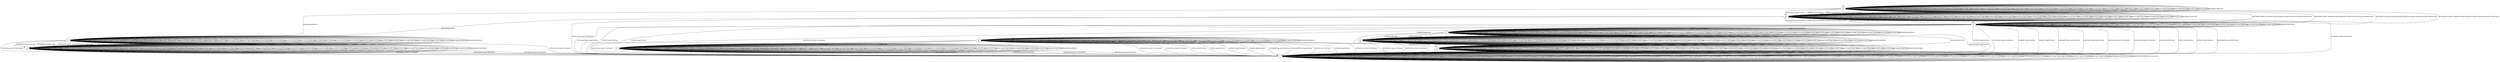 digraph "../results/quiclyModels/quicly-PSK-0/learnedModel" {
s0 [label=s0];
s1 [label=s1];
s2 [label=s2];
s3 [label=s3];
s4 [label=s4];
s5 [label=s5];
s6 [label=s6];
s7 [label=s7];
s8 [label=s8];
s9 [label=s9];
s10 [label=s10];
s0 -> s3  [label="initPing_short/PingACK "];
s0 -> s3  [label="initPing_long/PingACK "];
s0 -> s3  [label="initConClose_short/<ConAct> "];
s0 -> s3  [label="initConClose_long/<ConAct> "];
s0 -> s2  [label="initCltHello-vldACK_short/initSvrHello,hndEncExt,hndFin,NewSessionTicket,VldNewConID "];
s0 -> s2  [label="initCltHello-vldACK_long/initSvrHello,hndEncExt,hndFin,NewSessionTicket,VldNewConID "];
s0 -> s2  [label="initCltHello-invldACK_short/initSvrHello,hndEncExt,hndFin,NewSessionTicket,VldNewConID "];
s0 -> s2  [label="initCltHello-invldACK_long/initSvrHello,hndEncExt,hndFin,NewSessionTicket,VldNewConID "];
s0 -> s0  [label="initNoFr_short/ "];
s0 -> s0  [label="initNoFr_long/ "];
s0 -> s0  [label="initUnxpFrType_short/ "];
s0 -> s0  [label="initUnxpFrType_long/ "];
s0 -> s0  [label="hndPing_short/ "];
s0 -> s0  [label="hndPing_long/ "];
s0 -> s0  [label="hndFin_short/ "];
s0 -> s0  [label="hndFin_long/ "];
s0 -> s0  [label="hndConClose_short/ "];
s0 -> s0  [label="hndConClose_long/ "];
s0 -> s0  [label="hndNoFr_short/ "];
s0 -> s0  [label="hndNoFr_long/ "];
s0 -> s0  [label="hndUnxpFrType_short/ "];
s0 -> s0  [label="hndUnxpFrType_long/ "];
s0 -> s0  [label="VldNewConID_short/ "];
s0 -> s0  [label="VldNewConID_long/ "];
s0 -> s0  [label="InvldNewConID_short/ "];
s0 -> s0  [label="InvldNewConID_long/ "];
s0 -> s0  [label="0rttPing_short/ "];
s0 -> s0  [label="0rttPing_long/ "];
s0 -> s0  [label="0rttConClose_short/ "];
s0 -> s0  [label="0rttConClose_long/ "];
s0 -> s0  [label="0rttFin_short/ "];
s0 -> s0  [label="0rttFin_long/ "];
s0 -> s0  [label="0rttNoFr_short/ "];
s0 -> s0  [label="0rttNoFr_long/ "];
s0 -> s0  [label="0rttUnxpFrType_short/ "];
s0 -> s0  [label="0rttUnxpFrType_long/ "];
s0 -> s0  [label="0rttACK_short/ "];
s0 -> s0  [label="0rttACK_long/ "];
s0 -> s0  [label="[ChgDestConID-Ori]/ "];
s0 -> s1  [label="[RmPadFrmInitPkts]/ "];
s1 -> s1  [label="initPing_short/ "];
s1 -> s1  [label="initPing_long/ "];
s1 -> s7  [label="initConClose_short/<ConClosed> "];
s1 -> s7  [label="initConClose_long/<ConClosed> "];
s1 -> s6  [label="initCltHello-vldACK_short/ "];
s1 -> s6  [label="initCltHello-vldACK_long/ "];
s1 -> s6  [label="initCltHello-invldACK_short/ "];
s1 -> s6  [label="initCltHello-invldACK_long/ "];
s1 -> s1  [label="initNoFr_short/ "];
s1 -> s1  [label="initNoFr_long/ "];
s1 -> s1  [label="initUnxpFrType_short/ "];
s1 -> s1  [label="initUnxpFrType_long/ "];
s1 -> s1  [label="hndPing_short/ "];
s1 -> s1  [label="hndPing_long/ "];
s1 -> s1  [label="hndFin_short/ "];
s1 -> s1  [label="hndFin_long/ "];
s1 -> s1  [label="hndConClose_short/ "];
s1 -> s1  [label="hndConClose_long/ "];
s1 -> s1  [label="hndNoFr_short/ "];
s1 -> s1  [label="hndNoFr_long/ "];
s1 -> s1  [label="hndUnxpFrType_short/ "];
s1 -> s1  [label="hndUnxpFrType_long/ "];
s1 -> s1  [label="VldNewConID_short/ "];
s1 -> s1  [label="VldNewConID_long/ "];
s1 -> s1  [label="InvldNewConID_short/ "];
s1 -> s1  [label="InvldNewConID_long/ "];
s1 -> s1  [label="0rttPing_short/ "];
s1 -> s1  [label="0rttPing_long/ "];
s1 -> s1  [label="0rttConClose_short/ "];
s1 -> s1  [label="0rttConClose_long/ "];
s1 -> s1  [label="0rttFin_short/ "];
s1 -> s1  [label="0rttFin_long/ "];
s1 -> s1  [label="0rttNoFr_short/ "];
s1 -> s1  [label="0rttNoFr_long/ "];
s1 -> s1  [label="0rttUnxpFrType_short/ "];
s1 -> s1  [label="0rttUnxpFrType_long/ "];
s1 -> s1  [label="0rttACK_short/ "];
s1 -> s1  [label="0rttACK_long/ "];
s1 -> s1  [label="[ChgDestConID-Ori]/ "];
s1 -> s1  [label="[RmPadFrmInitPkts]/ "];
s2 -> s2  [label="initPing_short/ "];
s2 -> s2  [label="initPing_long/ "];
s2 -> s2  [label="initConClose_short/<ConAct> "];
s2 -> s2  [label="initConClose_long/<ConAct> "];
s2 -> s2  [label="initCltHello-vldACK_short/ "];
s2 -> s2  [label="initCltHello-vldACK_long/ "];
s2 -> s2  [label="initCltHello-invldACK_short/ "];
s2 -> s2  [label="initCltHello-invldACK_long/ "];
s2 -> s2  [label="initNoFr_short/ "];
s2 -> s2  [label="initNoFr_long/ "];
s2 -> s2  [label="initUnxpFrType_short/ "];
s2 -> s2  [label="initUnxpFrType_long/ "];
s2 -> s2  [label="hndPing_short/PingACK "];
s2 -> s2  [label="hndPing_long/PingACK "];
s2 -> s5  [label="hndFin_short/HndshkDone "];
s2 -> s5  [label="hndFin_long/HndshkDone "];
s2 -> s7  [label="hndConClose_short/<ConClosed> "];
s2 -> s7  [label="hndConClose_long/<ConClosed> "];
s2 -> s7  [label="hndNoFr_short/ConClose "];
s2 -> s7  [label="hndNoFr_long/ConClose "];
s2 -> s7  [label="hndUnxpFrType_short/ConClose "];
s2 -> s7  [label="hndUnxpFrType_long/ConClose "];
s2 -> s2  [label="VldNewConID_short/ "];
s2 -> s2  [label="VldNewConID_long/ "];
s2 -> s2  [label="InvldNewConID_short/ "];
s2 -> s2  [label="InvldNewConID_long/ "];
s2 -> s2  [label="0rttPing_short/PingACK "];
s2 -> s2  [label="0rttPing_long/PingACK "];
s2 -> s7  [label="0rttConClose_short/<ConClosed> "];
s2 -> s7  [label="0rttConClose_long/<ConClosed> "];
s2 -> s7  [label="0rttFin_short/ConClose "];
s2 -> s7  [label="0rttFin_long/ConClose "];
s2 -> s7  [label="0rttNoFr_short/ConClose "];
s2 -> s7  [label="0rttNoFr_long/ConClose "];
s2 -> s7  [label="0rttUnxpFrType_short/ConClose "];
s2 -> s7  [label="0rttUnxpFrType_long/ConClose "];
s2 -> s7  [label="0rttACK_short/ConClose "];
s2 -> s7  [label="0rttACK_long/ConClose "];
s2 -> s4  [label="[ChgDestConID-Ori]/ "];
s2 -> s2  [label="[RmPadFrmInitPkts]/ "];
s3 -> s3  [label="initPing_short/PingACK "];
s3 -> s3  [label="initPing_long/PingACK "];
s3 -> s7  [label="initConClose_short/<ConClosed> "];
s3 -> s7  [label="initConClose_long/<ConClosed> "];
s3 -> s2  [label="initCltHello-vldACK_short/initSvrHello,hndEncExt,hndFin,NewSessionTicket,VldNewConID "];
s3 -> s2  [label="initCltHello-vldACK_long/initSvrHello,hndEncExt,hndFin,NewSessionTicket,VldNewConID "];
s3 -> s2  [label="initCltHello-invldACK_short/initSvrHello,hndEncExt,hndFin,NewSessionTicket,VldNewConID "];
s3 -> s2  [label="initCltHello-invldACK_long/initSvrHello,hndEncExt,hndFin,NewSessionTicket,VldNewConID "];
s3 -> s3  [label="initNoFr_short/ "];
s3 -> s3  [label="initNoFr_long/ "];
s3 -> s3  [label="initUnxpFrType_short/ "];
s3 -> s3  [label="initUnxpFrType_long/ "];
s3 -> s3  [label="hndPing_short/ "];
s3 -> s3  [label="hndPing_long/ "];
s3 -> s3  [label="hndFin_short/ "];
s3 -> s3  [label="hndFin_long/ "];
s3 -> s3  [label="hndConClose_short/ "];
s3 -> s3  [label="hndConClose_long/ "];
s3 -> s3  [label="hndNoFr_short/ "];
s3 -> s3  [label="hndNoFr_long/ "];
s3 -> s3  [label="hndUnxpFrType_short/ "];
s3 -> s3  [label="hndUnxpFrType_long/ "];
s3 -> s3  [label="VldNewConID_short/ "];
s3 -> s3  [label="VldNewConID_long/ "];
s3 -> s3  [label="InvldNewConID_short/ "];
s3 -> s3  [label="InvldNewConID_long/ "];
s3 -> s3  [label="0rttPing_short/ "];
s3 -> s3  [label="0rttPing_long/ "];
s3 -> s3  [label="0rttConClose_short/ "];
s3 -> s3  [label="0rttConClose_long/ "];
s3 -> s3  [label="0rttFin_short/ "];
s3 -> s3  [label="0rttFin_long/ "];
s3 -> s3  [label="0rttNoFr_short/ "];
s3 -> s3  [label="0rttNoFr_long/ "];
s3 -> s3  [label="0rttUnxpFrType_short/ "];
s3 -> s3  [label="0rttUnxpFrType_long/ "];
s3 -> s3  [label="0rttACK_short/ "];
s3 -> s3  [label="0rttACK_long/ "];
s3 -> s3  [label="[ChgDestConID-Ori]/ "];
s3 -> s1  [label="[RmPadFrmInitPkts]/ "];
s4 -> s4  [label="initPing_short/ "];
s4 -> s4  [label="initPing_long/ "];
s4 -> s7  [label="initConClose_short/<ConClosed> "];
s4 -> s7  [label="initConClose_long/<ConClosed> "];
s4 -> s4  [label="initCltHello-vldACK_short/ "];
s4 -> s4  [label="initCltHello-vldACK_long/ "];
s4 -> s4  [label="initCltHello-invldACK_short/ "];
s4 -> s4  [label="initCltHello-invldACK_long/ "];
s4 -> s4  [label="initNoFr_short/ "];
s4 -> s4  [label="initNoFr_long/ "];
s4 -> s4  [label="initUnxpFrType_short/ "];
s4 -> s4  [label="initUnxpFrType_long/ "];
s4 -> s4  [label="hndPing_short/ "];
s4 -> s4  [label="hndPing_long/ "];
s4 -> s10  [label="hndFin_short/ "];
s4 -> s10  [label="hndFin_long/ "];
s4 -> s7  [label="hndConClose_short/<ConClosed> "];
s4 -> s7  [label="hndConClose_long/<ConClosed> "];
s4 -> s4  [label="hndNoFr_short/ "];
s4 -> s4  [label="hndNoFr_long/ "];
s4 -> s4  [label="hndUnxpFrType_short/ "];
s4 -> s4  [label="hndUnxpFrType_long/ "];
s4 -> s4  [label="VldNewConID_short/ "];
s4 -> s4  [label="VldNewConID_long/ "];
s4 -> s4  [label="InvldNewConID_short/ "];
s4 -> s4  [label="InvldNewConID_long/ "];
s4 -> s4  [label="0rttPing_short/PingACK "];
s4 -> s4  [label="0rttPing_long/PingACK "];
s4 -> s7  [label="0rttConClose_short/<ConClosed> "];
s4 -> s7  [label="0rttConClose_long/<ConClosed> "];
s4 -> s7  [label="0rttFin_short/ConClose "];
s4 -> s7  [label="0rttFin_long/ConClose "];
s4 -> s7  [label="0rttNoFr_short/ConClose "];
s4 -> s7  [label="0rttNoFr_long/ConClose "];
s4 -> s7  [label="0rttUnxpFrType_short/ConClose "];
s4 -> s7  [label="0rttUnxpFrType_long/ConClose "];
s4 -> s7  [label="0rttACK_short/ConClose "];
s4 -> s7  [label="0rttACK_long/ConClose "];
s4 -> s4  [label="[ChgDestConID-Ori]/ "];
s4 -> s4  [label="[RmPadFrmInitPkts]/ "];
s5 -> s5  [label="initPing_short/ "];
s5 -> s5  [label="initPing_long/ "];
s5 -> s5  [label="initConClose_short/<ConAct> "];
s5 -> s5  [label="initConClose_long/<ConAct> "];
s5 -> s5  [label="initCltHello-vldACK_short/ "];
s5 -> s5  [label="initCltHello-vldACK_long/ "];
s5 -> s5  [label="initCltHello-invldACK_short/ "];
s5 -> s5  [label="initCltHello-invldACK_long/ "];
s5 -> s5  [label="initNoFr_short/ "];
s5 -> s5  [label="initNoFr_long/ "];
s5 -> s5  [label="initUnxpFrType_short/ "];
s5 -> s5  [label="initUnxpFrType_long/ "];
s5 -> s5  [label="hndPing_short/ "];
s5 -> s5  [label="hndPing_long/ "];
s5 -> s5  [label="hndFin_short/ "];
s5 -> s5  [label="hndFin_long/ "];
s5 -> s5  [label="hndConClose_short/<ConAct> "];
s5 -> s5  [label="hndConClose_long/<ConAct> "];
s5 -> s5  [label="hndNoFr_short/ "];
s5 -> s5  [label="hndNoFr_long/ "];
s5 -> s5  [label="hndUnxpFrType_short/ "];
s5 -> s5  [label="hndUnxpFrType_long/ "];
s5 -> s9  [label="VldNewConID_short/ "];
s5 -> s9  [label="VldNewConID_long/ "];
s5 -> s7  [label="InvldNewConID_short/ConClose "];
s5 -> s7  [label="InvldNewConID_long/ConClose "];
s5 -> s5  [label="0rttPing_short/ "];
s5 -> s5  [label="0rttPing_long/ "];
s5 -> s5  [label="0rttConClose_short/ "];
s5 -> s5  [label="0rttConClose_long/ "];
s5 -> s5  [label="0rttFin_short/ "];
s5 -> s5  [label="0rttFin_long/ "];
s5 -> s5  [label="0rttNoFr_short/ "];
s5 -> s5  [label="0rttNoFr_long/ "];
s5 -> s5  [label="0rttUnxpFrType_short/ "];
s5 -> s5  [label="0rttUnxpFrType_long/ "];
s5 -> s5  [label="0rttACK_short/ "];
s5 -> s5  [label="0rttACK_long/ "];
s5 -> s8  [label="[ChgDestConID-Ori]/ "];
s5 -> s5  [label="[RmPadFrmInitPkts]/ "];
s6 -> s6  [label="initPing_short/ "];
s6 -> s6  [label="initPing_long/ "];
s6 -> s7  [label="initConClose_short/<ConClosed> "];
s6 -> s7  [label="initConClose_long/<ConClosed> "];
s6 -> s6  [label="initCltHello-vldACK_short/ "];
s6 -> s6  [label="initCltHello-vldACK_long/ "];
s6 -> s6  [label="initCltHello-invldACK_short/ "];
s6 -> s6  [label="initCltHello-invldACK_long/ "];
s6 -> s6  [label="initNoFr_short/ "];
s6 -> s6  [label="initNoFr_long/ "];
s6 -> s6  [label="initUnxpFrType_short/ "];
s6 -> s6  [label="initUnxpFrType_long/ "];
s6 -> s6  [label="hndPing_short/ "];
s6 -> s6  [label="hndPing_long/ "];
s6 -> s6  [label="hndFin_short/ "];
s6 -> s6  [label="hndFin_long/ "];
s6 -> s6  [label="hndConClose_short/ "];
s6 -> s6  [label="hndConClose_long/ "];
s6 -> s6  [label="hndNoFr_short/ "];
s6 -> s6  [label="hndNoFr_long/ "];
s6 -> s6  [label="hndUnxpFrType_short/ "];
s6 -> s6  [label="hndUnxpFrType_long/ "];
s6 -> s6  [label="VldNewConID_short/ "];
s6 -> s6  [label="VldNewConID_long/ "];
s6 -> s6  [label="InvldNewConID_short/ "];
s6 -> s6  [label="InvldNewConID_long/ "];
s6 -> s6  [label="0rttPing_short/ "];
s6 -> s6  [label="0rttPing_long/ "];
s6 -> s7  [label="0rttConClose_short/<ConClosed> "];
s6 -> s7  [label="0rttConClose_long/<ConClosed> "];
s6 -> s6  [label="0rttFin_short/ "];
s6 -> s6  [label="0rttFin_long/ "];
s6 -> s6  [label="0rttNoFr_short/ "];
s6 -> s6  [label="0rttNoFr_long/ "];
s6 -> s6  [label="0rttUnxpFrType_short/ "];
s6 -> s6  [label="0rttUnxpFrType_long/ "];
s6 -> s6  [label="0rttACK_short/ "];
s6 -> s6  [label="0rttACK_long/ "];
s6 -> s6  [label="[ChgDestConID-Ori]/ "];
s6 -> s6  [label="[RmPadFrmInitPkts]/ "];
s7 -> s7  [label="initPing_short/<ConClosed> "];
s7 -> s7  [label="initPing_long/<ConClosed> "];
s7 -> s7  [label="initConClose_short/<ConClosed> "];
s7 -> s7  [label="initConClose_long/<ConClosed> "];
s7 -> s7  [label="initCltHello-vldACK_short/<ConClosed> "];
s7 -> s7  [label="initCltHello-vldACK_long/<ConClosed> "];
s7 -> s7  [label="initCltHello-invldACK_short/<ConClosed> "];
s7 -> s7  [label="initCltHello-invldACK_long/<ConClosed> "];
s7 -> s7  [label="initNoFr_short/<ConClosed> "];
s7 -> s7  [label="initNoFr_long/<ConClosed> "];
s7 -> s7  [label="initUnxpFrType_short/<ConClosed> "];
s7 -> s7  [label="initUnxpFrType_long/<ConClosed> "];
s7 -> s7  [label="hndPing_short/<ConClosed> "];
s7 -> s7  [label="hndPing_long/<ConClosed> "];
s7 -> s7  [label="hndFin_short/<ConClosed> "];
s7 -> s7  [label="hndFin_long/<ConClosed> "];
s7 -> s7  [label="hndConClose_short/<ConClosed> "];
s7 -> s7  [label="hndConClose_long/<ConClosed> "];
s7 -> s7  [label="hndNoFr_short/<ConClosed> "];
s7 -> s7  [label="hndNoFr_long/<ConClosed> "];
s7 -> s7  [label="hndUnxpFrType_short/<ConClosed> "];
s7 -> s7  [label="hndUnxpFrType_long/<ConClosed> "];
s7 -> s7  [label="VldNewConID_short/<ConClosed> "];
s7 -> s7  [label="VldNewConID_long/<ConClosed> "];
s7 -> s7  [label="InvldNewConID_short/<ConClosed> "];
s7 -> s7  [label="InvldNewConID_long/<ConClosed> "];
s7 -> s7  [label="0rttPing_short/<ConClosed> "];
s7 -> s7  [label="0rttPing_long/<ConClosed> "];
s7 -> s7  [label="0rttConClose_short/<ConClosed> "];
s7 -> s7  [label="0rttConClose_long/<ConClosed> "];
s7 -> s7  [label="0rttFin_short/<ConClosed> "];
s7 -> s7  [label="0rttFin_long/<ConClosed> "];
s7 -> s7  [label="0rttNoFr_short/<ConClosed> "];
s7 -> s7  [label="0rttNoFr_long/<ConClosed> "];
s7 -> s7  [label="0rttUnxpFrType_short/<ConClosed> "];
s7 -> s7  [label="0rttUnxpFrType_long/<ConClosed> "];
s7 -> s7  [label="0rttACK_short/<ConClosed> "];
s7 -> s7  [label="0rttACK_long/<ConClosed> "];
s7 -> s7  [label="[ChgDestConID-Ori]/<ConClosed> "];
s7 -> s7  [label="[RmPadFrmInitPkts]/<ConClosed> "];
s8 -> s8  [label="initPing_short/ "];
s8 -> s8  [label="initPing_long/ "];
s8 -> s8  [label="initConClose_short/ "];
s8 -> s8  [label="initConClose_long/ "];
s8 -> s8  [label="initCltHello-vldACK_short/ "];
s8 -> s8  [label="initCltHello-vldACK_long/ "];
s8 -> s8  [label="initCltHello-invldACK_short/ "];
s8 -> s8  [label="initCltHello-invldACK_long/ "];
s8 -> s8  [label="initNoFr_short/ "];
s8 -> s8  [label="initNoFr_long/ "];
s8 -> s8  [label="initUnxpFrType_short/ "];
s8 -> s8  [label="initUnxpFrType_long/ "];
s8 -> s8  [label="hndPing_short/ "];
s8 -> s8  [label="hndPing_long/ "];
s8 -> s8  [label="hndFin_short/ "];
s8 -> s8  [label="hndFin_long/ "];
s8 -> s7  [label="hndConClose_short/<ConClosed> "];
s8 -> s7  [label="hndConClose_long/<ConClosed> "];
s8 -> s8  [label="hndNoFr_short/ "];
s8 -> s8  [label="hndNoFr_long/ "];
s8 -> s8  [label="hndUnxpFrType_short/ "];
s8 -> s8  [label="hndUnxpFrType_long/ "];
s8 -> s8  [label="VldNewConID_short/ "];
s8 -> s8  [label="VldNewConID_long/ "];
s8 -> s8  [label="InvldNewConID_short/ "];
s8 -> s8  [label="InvldNewConID_long/ "];
s8 -> s8  [label="0rttPing_short/ "];
s8 -> s8  [label="0rttPing_long/ "];
s8 -> s8  [label="0rttConClose_short/ "];
s8 -> s8  [label="0rttConClose_long/ "];
s8 -> s8  [label="0rttFin_short/ "];
s8 -> s8  [label="0rttFin_long/ "];
s8 -> s8  [label="0rttNoFr_short/ "];
s8 -> s8  [label="0rttNoFr_long/ "];
s8 -> s8  [label="0rttUnxpFrType_short/ "];
s8 -> s8  [label="0rttUnxpFrType_long/ "];
s8 -> s8  [label="0rttACK_short/ "];
s8 -> s8  [label="0rttACK_long/ "];
s8 -> s8  [label="[ChgDestConID-Ori]/ "];
s8 -> s8  [label="[RmPadFrmInitPkts]/ "];
s9 -> s9  [label="initPing_short/ "];
s9 -> s9  [label="initPing_long/ "];
s9 -> s9  [label="initConClose_short/<ConAct> "];
s9 -> s9  [label="initConClose_long/<ConAct> "];
s9 -> s9  [label="initCltHello-vldACK_short/ "];
s9 -> s9  [label="initCltHello-vldACK_long/ "];
s9 -> s9  [label="initCltHello-invldACK_short/ "];
s9 -> s9  [label="initCltHello-invldACK_long/ "];
s9 -> s9  [label="initNoFr_short/ "];
s9 -> s9  [label="initNoFr_long/ "];
s9 -> s9  [label="initUnxpFrType_short/ "];
s9 -> s9  [label="initUnxpFrType_long/ "];
s9 -> s9  [label="hndPing_short/ "];
s9 -> s9  [label="hndPing_long/ "];
s9 -> s9  [label="hndFin_short/ "];
s9 -> s9  [label="hndFin_long/ "];
s9 -> s9  [label="hndConClose_short/<ConAct> "];
s9 -> s9  [label="hndConClose_long/<ConAct> "];
s9 -> s9  [label="hndNoFr_short/ "];
s9 -> s9  [label="hndNoFr_long/ "];
s9 -> s9  [label="hndUnxpFrType_short/ "];
s9 -> s9  [label="hndUnxpFrType_long/ "];
s9 -> s9  [label="VldNewConID_short/ "];
s9 -> s9  [label="VldNewConID_long/ "];
s9 -> s9  [label="InvldNewConID_short/ "];
s9 -> s9  [label="InvldNewConID_long/ "];
s9 -> s9  [label="0rttPing_short/ "];
s9 -> s9  [label="0rttPing_long/ "];
s9 -> s9  [label="0rttConClose_short/ "];
s9 -> s9  [label="0rttConClose_long/ "];
s9 -> s9  [label="0rttFin_short/ "];
s9 -> s9  [label="0rttFin_long/ "];
s9 -> s9  [label="0rttNoFr_short/ "];
s9 -> s9  [label="0rttNoFr_long/ "];
s9 -> s9  [label="0rttUnxpFrType_short/ "];
s9 -> s9  [label="0rttUnxpFrType_long/ "];
s9 -> s9  [label="0rttACK_short/ "];
s9 -> s9  [label="0rttACK_long/ "];
s9 -> s8  [label="[ChgDestConID-Ori]/ "];
s9 -> s9  [label="[RmPadFrmInitPkts]/ "];
s10 -> s10  [label="initPing_short/ "];
s10 -> s10  [label="initPing_long/ "];
s10 -> s7  [label="initConClose_short/<ConClosed> "];
s10 -> s7  [label="initConClose_long/<ConClosed> "];
s10 -> s10  [label="initCltHello-vldACK_short/ "];
s10 -> s10  [label="initCltHello-vldACK_long/ "];
s10 -> s10  [label="initCltHello-invldACK_short/ "];
s10 -> s10  [label="initCltHello-invldACK_long/ "];
s10 -> s10  [label="initNoFr_short/ "];
s10 -> s10  [label="initNoFr_long/ "];
s10 -> s10  [label="initUnxpFrType_short/ "];
s10 -> s10  [label="initUnxpFrType_long/ "];
s10 -> s10  [label="hndPing_short/ "];
s10 -> s10  [label="hndPing_long/ "];
s10 -> s10  [label="hndFin_short/ "];
s10 -> s10  [label="hndFin_long/ "];
s10 -> s7  [label="hndConClose_short/<ConClosed> "];
s10 -> s7  [label="hndConClose_long/<ConClosed> "];
s10 -> s10  [label="hndNoFr_short/ "];
s10 -> s10  [label="hndNoFr_long/ "];
s10 -> s10  [label="hndUnxpFrType_short/ "];
s10 -> s10  [label="hndUnxpFrType_long/ "];
s10 -> s10  [label="VldNewConID_short/ "];
s10 -> s10  [label="VldNewConID_long/ "];
s10 -> s10  [label="InvldNewConID_short/ "];
s10 -> s10  [label="InvldNewConID_long/ "];
s10 -> s10  [label="0rttPing_short/ "];
s10 -> s10  [label="0rttPing_long/ "];
s10 -> s10  [label="0rttConClose_short/ "];
s10 -> s10  [label="0rttConClose_long/ "];
s10 -> s10  [label="0rttFin_short/ "];
s10 -> s10  [label="0rttFin_long/ "];
s10 -> s10  [label="0rttNoFr_short/ "];
s10 -> s10  [label="0rttNoFr_long/ "];
s10 -> s10  [label="0rttUnxpFrType_short/ "];
s10 -> s10  [label="0rttUnxpFrType_long/ "];
s10 -> s10  [label="0rttACK_short/ "];
s10 -> s10  [label="0rttACK_long/ "];
s10 -> s10  [label="[ChgDestConID-Ori]/ "];
s10 -> s10  [label="[RmPadFrmInitPkts]/ "];
__start0 [label="", shape=none];
__start0 -> s0  [label=""];
}
